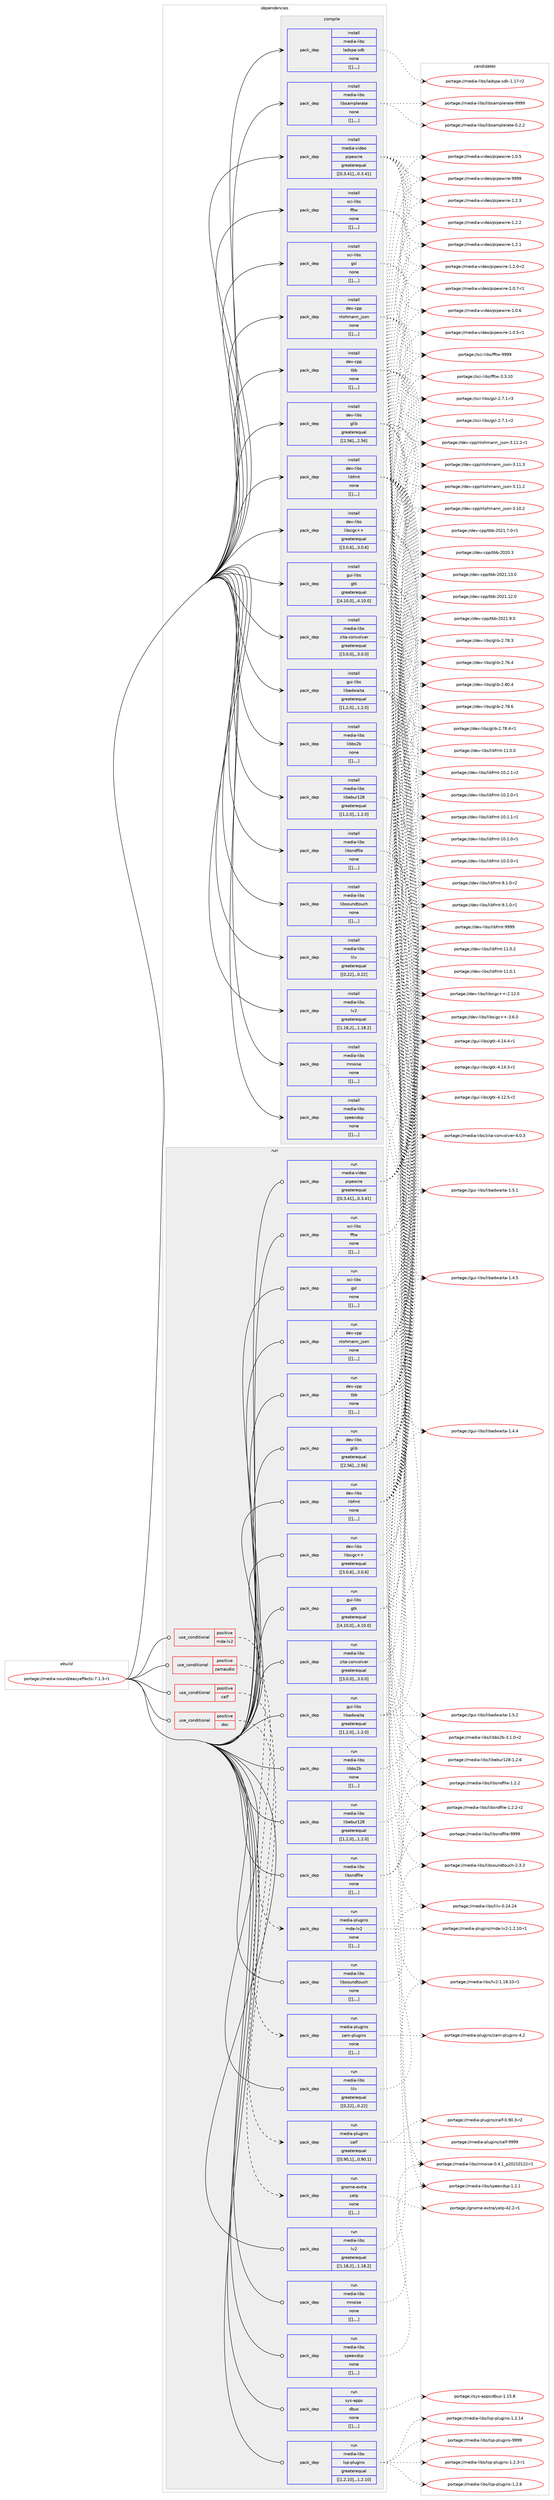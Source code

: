 digraph prolog {

# *************
# Graph options
# *************

newrank=true;
concentrate=true;
compound=true;
graph [rankdir=LR,fontname=Helvetica,fontsize=10,ranksep=1.5];#, ranksep=2.5, nodesep=0.2];
edge  [arrowhead=vee];
node  [fontname=Helvetica,fontsize=10];

# **********
# The ebuild
# **********

subgraph cluster_leftcol {
color=gray;
label=<<i>ebuild</i>>;
id [label="portage://media-sound/easyeffects-7.1.3-r1", color=red, width=4, href="../media-sound/easyeffects-7.1.3-r1.svg"];
}

# ****************
# The dependencies
# ****************

subgraph cluster_midcol {
color=gray;
label=<<i>dependencies</i>>;
subgraph cluster_compile {
fillcolor="#eeeeee";
style=filled;
label=<<i>compile</i>>;
subgraph pack245052 {
dependency331149 [label=<<TABLE BORDER="0" CELLBORDER="1" CELLSPACING="0" CELLPADDING="4" WIDTH="220"><TR><TD ROWSPAN="6" CELLPADDING="30">pack_dep</TD></TR><TR><TD WIDTH="110">install</TD></TR><TR><TD>dev-cpp</TD></TR><TR><TD>nlohmann_json</TD></TR><TR><TD>none</TD></TR><TR><TD>[[],,,,]</TD></TR></TABLE>>, shape=none, color=blue];
}
id:e -> dependency331149:w [weight=20,style="solid",arrowhead="vee"];
subgraph pack245053 {
dependency331150 [label=<<TABLE BORDER="0" CELLBORDER="1" CELLSPACING="0" CELLPADDING="4" WIDTH="220"><TR><TD ROWSPAN="6" CELLPADDING="30">pack_dep</TD></TR><TR><TD WIDTH="110">install</TD></TR><TR><TD>dev-cpp</TD></TR><TR><TD>tbb</TD></TR><TR><TD>none</TD></TR><TR><TD>[[],,,,]</TD></TR></TABLE>>, shape=none, color=blue];
}
id:e -> dependency331150:w [weight=20,style="solid",arrowhead="vee"];
subgraph pack245054 {
dependency331151 [label=<<TABLE BORDER="0" CELLBORDER="1" CELLSPACING="0" CELLPADDING="4" WIDTH="220"><TR><TD ROWSPAN="6" CELLPADDING="30">pack_dep</TD></TR><TR><TD WIDTH="110">install</TD></TR><TR><TD>dev-libs</TD></TR><TR><TD>glib</TD></TR><TR><TD>greaterequal</TD></TR><TR><TD>[[2,56],,,2.56]</TD></TR></TABLE>>, shape=none, color=blue];
}
id:e -> dependency331151:w [weight=20,style="solid",arrowhead="vee"];
subgraph pack245055 {
dependency331152 [label=<<TABLE BORDER="0" CELLBORDER="1" CELLSPACING="0" CELLPADDING="4" WIDTH="220"><TR><TD ROWSPAN="6" CELLPADDING="30">pack_dep</TD></TR><TR><TD WIDTH="110">install</TD></TR><TR><TD>dev-libs</TD></TR><TR><TD>libfmt</TD></TR><TR><TD>none</TD></TR><TR><TD>[[],,,,]</TD></TR></TABLE>>, shape=none, color=blue];
}
id:e -> dependency331152:w [weight=20,style="solid",arrowhead="vee"];
subgraph pack245056 {
dependency331153 [label=<<TABLE BORDER="0" CELLBORDER="1" CELLSPACING="0" CELLPADDING="4" WIDTH="220"><TR><TD ROWSPAN="6" CELLPADDING="30">pack_dep</TD></TR><TR><TD WIDTH="110">install</TD></TR><TR><TD>dev-libs</TD></TR><TR><TD>libsigc++</TD></TR><TR><TD>greaterequal</TD></TR><TR><TD>[[3,0,6],,,3.0.6]</TD></TR></TABLE>>, shape=none, color=blue];
}
id:e -> dependency331153:w [weight=20,style="solid",arrowhead="vee"];
subgraph pack245057 {
dependency331154 [label=<<TABLE BORDER="0" CELLBORDER="1" CELLSPACING="0" CELLPADDING="4" WIDTH="220"><TR><TD ROWSPAN="6" CELLPADDING="30">pack_dep</TD></TR><TR><TD WIDTH="110">install</TD></TR><TR><TD>gui-libs</TD></TR><TR><TD>gtk</TD></TR><TR><TD>greaterequal</TD></TR><TR><TD>[[4,10,0],,,4.10.0]</TD></TR></TABLE>>, shape=none, color=blue];
}
id:e -> dependency331154:w [weight=20,style="solid",arrowhead="vee"];
subgraph pack245058 {
dependency331155 [label=<<TABLE BORDER="0" CELLBORDER="1" CELLSPACING="0" CELLPADDING="4" WIDTH="220"><TR><TD ROWSPAN="6" CELLPADDING="30">pack_dep</TD></TR><TR><TD WIDTH="110">install</TD></TR><TR><TD>gui-libs</TD></TR><TR><TD>libadwaita</TD></TR><TR><TD>greaterequal</TD></TR><TR><TD>[[1,2,0],,,1.2.0]</TD></TR></TABLE>>, shape=none, color=blue];
}
id:e -> dependency331155:w [weight=20,style="solid",arrowhead="vee"];
subgraph pack245059 {
dependency331156 [label=<<TABLE BORDER="0" CELLBORDER="1" CELLSPACING="0" CELLPADDING="4" WIDTH="220"><TR><TD ROWSPAN="6" CELLPADDING="30">pack_dep</TD></TR><TR><TD WIDTH="110">install</TD></TR><TR><TD>media-libs</TD></TR><TR><TD>ladspa-sdk</TD></TR><TR><TD>none</TD></TR><TR><TD>[[],,,,]</TD></TR></TABLE>>, shape=none, color=blue];
}
id:e -> dependency331156:w [weight=20,style="solid",arrowhead="vee"];
subgraph pack245060 {
dependency331157 [label=<<TABLE BORDER="0" CELLBORDER="1" CELLSPACING="0" CELLPADDING="4" WIDTH="220"><TR><TD ROWSPAN="6" CELLPADDING="30">pack_dep</TD></TR><TR><TD WIDTH="110">install</TD></TR><TR><TD>media-libs</TD></TR><TR><TD>libbs2b</TD></TR><TR><TD>none</TD></TR><TR><TD>[[],,,,]</TD></TR></TABLE>>, shape=none, color=blue];
}
id:e -> dependency331157:w [weight=20,style="solid",arrowhead="vee"];
subgraph pack245061 {
dependency331158 [label=<<TABLE BORDER="0" CELLBORDER="1" CELLSPACING="0" CELLPADDING="4" WIDTH="220"><TR><TD ROWSPAN="6" CELLPADDING="30">pack_dep</TD></TR><TR><TD WIDTH="110">install</TD></TR><TR><TD>media-libs</TD></TR><TR><TD>libebur128</TD></TR><TR><TD>greaterequal</TD></TR><TR><TD>[[1,2,0],,,1.2.0]</TD></TR></TABLE>>, shape=none, color=blue];
}
id:e -> dependency331158:w [weight=20,style="solid",arrowhead="vee"];
subgraph pack245062 {
dependency331159 [label=<<TABLE BORDER="0" CELLBORDER="1" CELLSPACING="0" CELLPADDING="4" WIDTH="220"><TR><TD ROWSPAN="6" CELLPADDING="30">pack_dep</TD></TR><TR><TD WIDTH="110">install</TD></TR><TR><TD>media-libs</TD></TR><TR><TD>libsamplerate</TD></TR><TR><TD>none</TD></TR><TR><TD>[[],,,,]</TD></TR></TABLE>>, shape=none, color=blue];
}
id:e -> dependency331159:w [weight=20,style="solid",arrowhead="vee"];
subgraph pack245063 {
dependency331160 [label=<<TABLE BORDER="0" CELLBORDER="1" CELLSPACING="0" CELLPADDING="4" WIDTH="220"><TR><TD ROWSPAN="6" CELLPADDING="30">pack_dep</TD></TR><TR><TD WIDTH="110">install</TD></TR><TR><TD>media-libs</TD></TR><TR><TD>libsndfile</TD></TR><TR><TD>none</TD></TR><TR><TD>[[],,,,]</TD></TR></TABLE>>, shape=none, color=blue];
}
id:e -> dependency331160:w [weight=20,style="solid",arrowhead="vee"];
subgraph pack245064 {
dependency331161 [label=<<TABLE BORDER="0" CELLBORDER="1" CELLSPACING="0" CELLPADDING="4" WIDTH="220"><TR><TD ROWSPAN="6" CELLPADDING="30">pack_dep</TD></TR><TR><TD WIDTH="110">install</TD></TR><TR><TD>media-libs</TD></TR><TR><TD>libsoundtouch</TD></TR><TR><TD>none</TD></TR><TR><TD>[[],,,,]</TD></TR></TABLE>>, shape=none, color=blue];
}
id:e -> dependency331161:w [weight=20,style="solid",arrowhead="vee"];
subgraph pack245065 {
dependency331162 [label=<<TABLE BORDER="0" CELLBORDER="1" CELLSPACING="0" CELLPADDING="4" WIDTH="220"><TR><TD ROWSPAN="6" CELLPADDING="30">pack_dep</TD></TR><TR><TD WIDTH="110">install</TD></TR><TR><TD>media-libs</TD></TR><TR><TD>lilv</TD></TR><TR><TD>greaterequal</TD></TR><TR><TD>[[0,22],,,0.22]</TD></TR></TABLE>>, shape=none, color=blue];
}
id:e -> dependency331162:w [weight=20,style="solid",arrowhead="vee"];
subgraph pack245066 {
dependency331163 [label=<<TABLE BORDER="0" CELLBORDER="1" CELLSPACING="0" CELLPADDING="4" WIDTH="220"><TR><TD ROWSPAN="6" CELLPADDING="30">pack_dep</TD></TR><TR><TD WIDTH="110">install</TD></TR><TR><TD>media-libs</TD></TR><TR><TD>lv2</TD></TR><TR><TD>greaterequal</TD></TR><TR><TD>[[1,18,2],,,1.18.2]</TD></TR></TABLE>>, shape=none, color=blue];
}
id:e -> dependency331163:w [weight=20,style="solid",arrowhead="vee"];
subgraph pack245067 {
dependency331164 [label=<<TABLE BORDER="0" CELLBORDER="1" CELLSPACING="0" CELLPADDING="4" WIDTH="220"><TR><TD ROWSPAN="6" CELLPADDING="30">pack_dep</TD></TR><TR><TD WIDTH="110">install</TD></TR><TR><TD>media-libs</TD></TR><TR><TD>rnnoise</TD></TR><TR><TD>none</TD></TR><TR><TD>[[],,,,]</TD></TR></TABLE>>, shape=none, color=blue];
}
id:e -> dependency331164:w [weight=20,style="solid",arrowhead="vee"];
subgraph pack245068 {
dependency331165 [label=<<TABLE BORDER="0" CELLBORDER="1" CELLSPACING="0" CELLPADDING="4" WIDTH="220"><TR><TD ROWSPAN="6" CELLPADDING="30">pack_dep</TD></TR><TR><TD WIDTH="110">install</TD></TR><TR><TD>media-libs</TD></TR><TR><TD>speexdsp</TD></TR><TR><TD>none</TD></TR><TR><TD>[[],,,,]</TD></TR></TABLE>>, shape=none, color=blue];
}
id:e -> dependency331165:w [weight=20,style="solid",arrowhead="vee"];
subgraph pack245069 {
dependency331166 [label=<<TABLE BORDER="0" CELLBORDER="1" CELLSPACING="0" CELLPADDING="4" WIDTH="220"><TR><TD ROWSPAN="6" CELLPADDING="30">pack_dep</TD></TR><TR><TD WIDTH="110">install</TD></TR><TR><TD>media-libs</TD></TR><TR><TD>zita-convolver</TD></TR><TR><TD>greaterequal</TD></TR><TR><TD>[[3,0,0],,,3.0.0]</TD></TR></TABLE>>, shape=none, color=blue];
}
id:e -> dependency331166:w [weight=20,style="solid",arrowhead="vee"];
subgraph pack245070 {
dependency331167 [label=<<TABLE BORDER="0" CELLBORDER="1" CELLSPACING="0" CELLPADDING="4" WIDTH="220"><TR><TD ROWSPAN="6" CELLPADDING="30">pack_dep</TD></TR><TR><TD WIDTH="110">install</TD></TR><TR><TD>media-video</TD></TR><TR><TD>pipewire</TD></TR><TR><TD>greaterequal</TD></TR><TR><TD>[[0,3,41],,,0.3.41]</TD></TR></TABLE>>, shape=none, color=blue];
}
id:e -> dependency331167:w [weight=20,style="solid",arrowhead="vee"];
subgraph pack245071 {
dependency331168 [label=<<TABLE BORDER="0" CELLBORDER="1" CELLSPACING="0" CELLPADDING="4" WIDTH="220"><TR><TD ROWSPAN="6" CELLPADDING="30">pack_dep</TD></TR><TR><TD WIDTH="110">install</TD></TR><TR><TD>sci-libs</TD></TR><TR><TD>fftw</TD></TR><TR><TD>none</TD></TR><TR><TD>[[],,,,]</TD></TR></TABLE>>, shape=none, color=blue];
}
id:e -> dependency331168:w [weight=20,style="solid",arrowhead="vee"];
subgraph pack245072 {
dependency331169 [label=<<TABLE BORDER="0" CELLBORDER="1" CELLSPACING="0" CELLPADDING="4" WIDTH="220"><TR><TD ROWSPAN="6" CELLPADDING="30">pack_dep</TD></TR><TR><TD WIDTH="110">install</TD></TR><TR><TD>sci-libs</TD></TR><TR><TD>gsl</TD></TR><TR><TD>none</TD></TR><TR><TD>[[],,,,]</TD></TR></TABLE>>, shape=none, color=blue];
}
id:e -> dependency331169:w [weight=20,style="solid",arrowhead="vee"];
}
subgraph cluster_compileandrun {
fillcolor="#eeeeee";
style=filled;
label=<<i>compile and run</i>>;
}
subgraph cluster_run {
fillcolor="#eeeeee";
style=filled;
label=<<i>run</i>>;
subgraph cond83492 {
dependency331170 [label=<<TABLE BORDER="0" CELLBORDER="1" CELLSPACING="0" CELLPADDING="4"><TR><TD ROWSPAN="3" CELLPADDING="10">use_conditional</TD></TR><TR><TD>positive</TD></TR><TR><TD>calf</TD></TR></TABLE>>, shape=none, color=red];
subgraph pack245073 {
dependency331171 [label=<<TABLE BORDER="0" CELLBORDER="1" CELLSPACING="0" CELLPADDING="4" WIDTH="220"><TR><TD ROWSPAN="6" CELLPADDING="30">pack_dep</TD></TR><TR><TD WIDTH="110">run</TD></TR><TR><TD>media-plugins</TD></TR><TR><TD>calf</TD></TR><TR><TD>greaterequal</TD></TR><TR><TD>[[0,90,1],,,0.90.1]</TD></TR></TABLE>>, shape=none, color=blue];
}
dependency331170:e -> dependency331171:w [weight=20,style="dashed",arrowhead="vee"];
}
id:e -> dependency331170:w [weight=20,style="solid",arrowhead="odot"];
subgraph cond83493 {
dependency331172 [label=<<TABLE BORDER="0" CELLBORDER="1" CELLSPACING="0" CELLPADDING="4"><TR><TD ROWSPAN="3" CELLPADDING="10">use_conditional</TD></TR><TR><TD>positive</TD></TR><TR><TD>doc</TD></TR></TABLE>>, shape=none, color=red];
subgraph pack245074 {
dependency331173 [label=<<TABLE BORDER="0" CELLBORDER="1" CELLSPACING="0" CELLPADDING="4" WIDTH="220"><TR><TD ROWSPAN="6" CELLPADDING="30">pack_dep</TD></TR><TR><TD WIDTH="110">run</TD></TR><TR><TD>gnome-extra</TD></TR><TR><TD>yelp</TD></TR><TR><TD>none</TD></TR><TR><TD>[[],,,,]</TD></TR></TABLE>>, shape=none, color=blue];
}
dependency331172:e -> dependency331173:w [weight=20,style="dashed",arrowhead="vee"];
}
id:e -> dependency331172:w [weight=20,style="solid",arrowhead="odot"];
subgraph cond83494 {
dependency331174 [label=<<TABLE BORDER="0" CELLBORDER="1" CELLSPACING="0" CELLPADDING="4"><TR><TD ROWSPAN="3" CELLPADDING="10">use_conditional</TD></TR><TR><TD>positive</TD></TR><TR><TD>mda-lv2</TD></TR></TABLE>>, shape=none, color=red];
subgraph pack245075 {
dependency331175 [label=<<TABLE BORDER="0" CELLBORDER="1" CELLSPACING="0" CELLPADDING="4" WIDTH="220"><TR><TD ROWSPAN="6" CELLPADDING="30">pack_dep</TD></TR><TR><TD WIDTH="110">run</TD></TR><TR><TD>media-plugins</TD></TR><TR><TD>mda-lv2</TD></TR><TR><TD>none</TD></TR><TR><TD>[[],,,,]</TD></TR></TABLE>>, shape=none, color=blue];
}
dependency331174:e -> dependency331175:w [weight=20,style="dashed",arrowhead="vee"];
}
id:e -> dependency331174:w [weight=20,style="solid",arrowhead="odot"];
subgraph cond83495 {
dependency331176 [label=<<TABLE BORDER="0" CELLBORDER="1" CELLSPACING="0" CELLPADDING="4"><TR><TD ROWSPAN="3" CELLPADDING="10">use_conditional</TD></TR><TR><TD>positive</TD></TR><TR><TD>zamaudio</TD></TR></TABLE>>, shape=none, color=red];
subgraph pack245076 {
dependency331177 [label=<<TABLE BORDER="0" CELLBORDER="1" CELLSPACING="0" CELLPADDING="4" WIDTH="220"><TR><TD ROWSPAN="6" CELLPADDING="30">pack_dep</TD></TR><TR><TD WIDTH="110">run</TD></TR><TR><TD>media-plugins</TD></TR><TR><TD>zam-plugins</TD></TR><TR><TD>none</TD></TR><TR><TD>[[],,,,]</TD></TR></TABLE>>, shape=none, color=blue];
}
dependency331176:e -> dependency331177:w [weight=20,style="dashed",arrowhead="vee"];
}
id:e -> dependency331176:w [weight=20,style="solid",arrowhead="odot"];
subgraph pack245077 {
dependency331178 [label=<<TABLE BORDER="0" CELLBORDER="1" CELLSPACING="0" CELLPADDING="4" WIDTH="220"><TR><TD ROWSPAN="6" CELLPADDING="30">pack_dep</TD></TR><TR><TD WIDTH="110">run</TD></TR><TR><TD>dev-cpp</TD></TR><TR><TD>nlohmann_json</TD></TR><TR><TD>none</TD></TR><TR><TD>[[],,,,]</TD></TR></TABLE>>, shape=none, color=blue];
}
id:e -> dependency331178:w [weight=20,style="solid",arrowhead="odot"];
subgraph pack245078 {
dependency331179 [label=<<TABLE BORDER="0" CELLBORDER="1" CELLSPACING="0" CELLPADDING="4" WIDTH="220"><TR><TD ROWSPAN="6" CELLPADDING="30">pack_dep</TD></TR><TR><TD WIDTH="110">run</TD></TR><TR><TD>dev-cpp</TD></TR><TR><TD>tbb</TD></TR><TR><TD>none</TD></TR><TR><TD>[[],,,,]</TD></TR></TABLE>>, shape=none, color=blue];
}
id:e -> dependency331179:w [weight=20,style="solid",arrowhead="odot"];
subgraph pack245079 {
dependency331180 [label=<<TABLE BORDER="0" CELLBORDER="1" CELLSPACING="0" CELLPADDING="4" WIDTH="220"><TR><TD ROWSPAN="6" CELLPADDING="30">pack_dep</TD></TR><TR><TD WIDTH="110">run</TD></TR><TR><TD>dev-libs</TD></TR><TR><TD>glib</TD></TR><TR><TD>greaterequal</TD></TR><TR><TD>[[2,56],,,2.56]</TD></TR></TABLE>>, shape=none, color=blue];
}
id:e -> dependency331180:w [weight=20,style="solid",arrowhead="odot"];
subgraph pack245080 {
dependency331181 [label=<<TABLE BORDER="0" CELLBORDER="1" CELLSPACING="0" CELLPADDING="4" WIDTH="220"><TR><TD ROWSPAN="6" CELLPADDING="30">pack_dep</TD></TR><TR><TD WIDTH="110">run</TD></TR><TR><TD>dev-libs</TD></TR><TR><TD>libfmt</TD></TR><TR><TD>none</TD></TR><TR><TD>[[],,,,]</TD></TR></TABLE>>, shape=none, color=blue];
}
id:e -> dependency331181:w [weight=20,style="solid",arrowhead="odot"];
subgraph pack245081 {
dependency331182 [label=<<TABLE BORDER="0" CELLBORDER="1" CELLSPACING="0" CELLPADDING="4" WIDTH="220"><TR><TD ROWSPAN="6" CELLPADDING="30">pack_dep</TD></TR><TR><TD WIDTH="110">run</TD></TR><TR><TD>dev-libs</TD></TR><TR><TD>libsigc++</TD></TR><TR><TD>greaterequal</TD></TR><TR><TD>[[3,0,6],,,3.0.6]</TD></TR></TABLE>>, shape=none, color=blue];
}
id:e -> dependency331182:w [weight=20,style="solid",arrowhead="odot"];
subgraph pack245082 {
dependency331183 [label=<<TABLE BORDER="0" CELLBORDER="1" CELLSPACING="0" CELLPADDING="4" WIDTH="220"><TR><TD ROWSPAN="6" CELLPADDING="30">pack_dep</TD></TR><TR><TD WIDTH="110">run</TD></TR><TR><TD>gui-libs</TD></TR><TR><TD>gtk</TD></TR><TR><TD>greaterequal</TD></TR><TR><TD>[[4,10,0],,,4.10.0]</TD></TR></TABLE>>, shape=none, color=blue];
}
id:e -> dependency331183:w [weight=20,style="solid",arrowhead="odot"];
subgraph pack245083 {
dependency331184 [label=<<TABLE BORDER="0" CELLBORDER="1" CELLSPACING="0" CELLPADDING="4" WIDTH="220"><TR><TD ROWSPAN="6" CELLPADDING="30">pack_dep</TD></TR><TR><TD WIDTH="110">run</TD></TR><TR><TD>gui-libs</TD></TR><TR><TD>libadwaita</TD></TR><TR><TD>greaterequal</TD></TR><TR><TD>[[1,2,0],,,1.2.0]</TD></TR></TABLE>>, shape=none, color=blue];
}
id:e -> dependency331184:w [weight=20,style="solid",arrowhead="odot"];
subgraph pack245084 {
dependency331185 [label=<<TABLE BORDER="0" CELLBORDER="1" CELLSPACING="0" CELLPADDING="4" WIDTH="220"><TR><TD ROWSPAN="6" CELLPADDING="30">pack_dep</TD></TR><TR><TD WIDTH="110">run</TD></TR><TR><TD>media-libs</TD></TR><TR><TD>libbs2b</TD></TR><TR><TD>none</TD></TR><TR><TD>[[],,,,]</TD></TR></TABLE>>, shape=none, color=blue];
}
id:e -> dependency331185:w [weight=20,style="solid",arrowhead="odot"];
subgraph pack245085 {
dependency331186 [label=<<TABLE BORDER="0" CELLBORDER="1" CELLSPACING="0" CELLPADDING="4" WIDTH="220"><TR><TD ROWSPAN="6" CELLPADDING="30">pack_dep</TD></TR><TR><TD WIDTH="110">run</TD></TR><TR><TD>media-libs</TD></TR><TR><TD>libebur128</TD></TR><TR><TD>greaterequal</TD></TR><TR><TD>[[1,2,0],,,1.2.0]</TD></TR></TABLE>>, shape=none, color=blue];
}
id:e -> dependency331186:w [weight=20,style="solid",arrowhead="odot"];
subgraph pack245086 {
dependency331187 [label=<<TABLE BORDER="0" CELLBORDER="1" CELLSPACING="0" CELLPADDING="4" WIDTH="220"><TR><TD ROWSPAN="6" CELLPADDING="30">pack_dep</TD></TR><TR><TD WIDTH="110">run</TD></TR><TR><TD>media-libs</TD></TR><TR><TD>libsndfile</TD></TR><TR><TD>none</TD></TR><TR><TD>[[],,,,]</TD></TR></TABLE>>, shape=none, color=blue];
}
id:e -> dependency331187:w [weight=20,style="solid",arrowhead="odot"];
subgraph pack245087 {
dependency331188 [label=<<TABLE BORDER="0" CELLBORDER="1" CELLSPACING="0" CELLPADDING="4" WIDTH="220"><TR><TD ROWSPAN="6" CELLPADDING="30">pack_dep</TD></TR><TR><TD WIDTH="110">run</TD></TR><TR><TD>media-libs</TD></TR><TR><TD>libsoundtouch</TD></TR><TR><TD>none</TD></TR><TR><TD>[[],,,,]</TD></TR></TABLE>>, shape=none, color=blue];
}
id:e -> dependency331188:w [weight=20,style="solid",arrowhead="odot"];
subgraph pack245088 {
dependency331189 [label=<<TABLE BORDER="0" CELLBORDER="1" CELLSPACING="0" CELLPADDING="4" WIDTH="220"><TR><TD ROWSPAN="6" CELLPADDING="30">pack_dep</TD></TR><TR><TD WIDTH="110">run</TD></TR><TR><TD>media-libs</TD></TR><TR><TD>lilv</TD></TR><TR><TD>greaterequal</TD></TR><TR><TD>[[0,22],,,0.22]</TD></TR></TABLE>>, shape=none, color=blue];
}
id:e -> dependency331189:w [weight=20,style="solid",arrowhead="odot"];
subgraph pack245089 {
dependency331190 [label=<<TABLE BORDER="0" CELLBORDER="1" CELLSPACING="0" CELLPADDING="4" WIDTH="220"><TR><TD ROWSPAN="6" CELLPADDING="30">pack_dep</TD></TR><TR><TD WIDTH="110">run</TD></TR><TR><TD>media-libs</TD></TR><TR><TD>lsp-plugins</TD></TR><TR><TD>greaterequal</TD></TR><TR><TD>[[1,2,10],,,1.2.10]</TD></TR></TABLE>>, shape=none, color=blue];
}
id:e -> dependency331190:w [weight=20,style="solid",arrowhead="odot"];
subgraph pack245090 {
dependency331191 [label=<<TABLE BORDER="0" CELLBORDER="1" CELLSPACING="0" CELLPADDING="4" WIDTH="220"><TR><TD ROWSPAN="6" CELLPADDING="30">pack_dep</TD></TR><TR><TD WIDTH="110">run</TD></TR><TR><TD>media-libs</TD></TR><TR><TD>lv2</TD></TR><TR><TD>greaterequal</TD></TR><TR><TD>[[1,18,2],,,1.18.2]</TD></TR></TABLE>>, shape=none, color=blue];
}
id:e -> dependency331191:w [weight=20,style="solid",arrowhead="odot"];
subgraph pack245091 {
dependency331192 [label=<<TABLE BORDER="0" CELLBORDER="1" CELLSPACING="0" CELLPADDING="4" WIDTH="220"><TR><TD ROWSPAN="6" CELLPADDING="30">pack_dep</TD></TR><TR><TD WIDTH="110">run</TD></TR><TR><TD>media-libs</TD></TR><TR><TD>rnnoise</TD></TR><TR><TD>none</TD></TR><TR><TD>[[],,,,]</TD></TR></TABLE>>, shape=none, color=blue];
}
id:e -> dependency331192:w [weight=20,style="solid",arrowhead="odot"];
subgraph pack245092 {
dependency331193 [label=<<TABLE BORDER="0" CELLBORDER="1" CELLSPACING="0" CELLPADDING="4" WIDTH="220"><TR><TD ROWSPAN="6" CELLPADDING="30">pack_dep</TD></TR><TR><TD WIDTH="110">run</TD></TR><TR><TD>media-libs</TD></TR><TR><TD>speexdsp</TD></TR><TR><TD>none</TD></TR><TR><TD>[[],,,,]</TD></TR></TABLE>>, shape=none, color=blue];
}
id:e -> dependency331193:w [weight=20,style="solid",arrowhead="odot"];
subgraph pack245093 {
dependency331194 [label=<<TABLE BORDER="0" CELLBORDER="1" CELLSPACING="0" CELLPADDING="4" WIDTH="220"><TR><TD ROWSPAN="6" CELLPADDING="30">pack_dep</TD></TR><TR><TD WIDTH="110">run</TD></TR><TR><TD>media-libs</TD></TR><TR><TD>zita-convolver</TD></TR><TR><TD>greaterequal</TD></TR><TR><TD>[[3,0,0],,,3.0.0]</TD></TR></TABLE>>, shape=none, color=blue];
}
id:e -> dependency331194:w [weight=20,style="solid",arrowhead="odot"];
subgraph pack245094 {
dependency331195 [label=<<TABLE BORDER="0" CELLBORDER="1" CELLSPACING="0" CELLPADDING="4" WIDTH="220"><TR><TD ROWSPAN="6" CELLPADDING="30">pack_dep</TD></TR><TR><TD WIDTH="110">run</TD></TR><TR><TD>media-video</TD></TR><TR><TD>pipewire</TD></TR><TR><TD>greaterequal</TD></TR><TR><TD>[[0,3,41],,,0.3.41]</TD></TR></TABLE>>, shape=none, color=blue];
}
id:e -> dependency331195:w [weight=20,style="solid",arrowhead="odot"];
subgraph pack245095 {
dependency331196 [label=<<TABLE BORDER="0" CELLBORDER="1" CELLSPACING="0" CELLPADDING="4" WIDTH="220"><TR><TD ROWSPAN="6" CELLPADDING="30">pack_dep</TD></TR><TR><TD WIDTH="110">run</TD></TR><TR><TD>sci-libs</TD></TR><TR><TD>fftw</TD></TR><TR><TD>none</TD></TR><TR><TD>[[],,,,]</TD></TR></TABLE>>, shape=none, color=blue];
}
id:e -> dependency331196:w [weight=20,style="solid",arrowhead="odot"];
subgraph pack245096 {
dependency331197 [label=<<TABLE BORDER="0" CELLBORDER="1" CELLSPACING="0" CELLPADDING="4" WIDTH="220"><TR><TD ROWSPAN="6" CELLPADDING="30">pack_dep</TD></TR><TR><TD WIDTH="110">run</TD></TR><TR><TD>sci-libs</TD></TR><TR><TD>gsl</TD></TR><TR><TD>none</TD></TR><TR><TD>[[],,,,]</TD></TR></TABLE>>, shape=none, color=blue];
}
id:e -> dependency331197:w [weight=20,style="solid",arrowhead="odot"];
subgraph pack245097 {
dependency331198 [label=<<TABLE BORDER="0" CELLBORDER="1" CELLSPACING="0" CELLPADDING="4" WIDTH="220"><TR><TD ROWSPAN="6" CELLPADDING="30">pack_dep</TD></TR><TR><TD WIDTH="110">run</TD></TR><TR><TD>sys-apps</TD></TR><TR><TD>dbus</TD></TR><TR><TD>none</TD></TR><TR><TD>[[],,,,]</TD></TR></TABLE>>, shape=none, color=blue];
}
id:e -> dependency331198:w [weight=20,style="solid",arrowhead="odot"];
}
}

# **************
# The candidates
# **************

subgraph cluster_choices {
rank=same;
color=gray;
label=<<i>candidates</i>>;

subgraph choice245052 {
color=black;
nodesep=1;
choice100101118459911211247110108111104109971101109510611511111045514649494651 [label="portage://dev-cpp/nlohmann_json-3.11.3", color=red, width=4,href="../dev-cpp/nlohmann_json-3.11.3.svg"];
choice1001011184599112112471101081111041099711011095106115111110455146494946504511449 [label="portage://dev-cpp/nlohmann_json-3.11.2-r1", color=red, width=4,href="../dev-cpp/nlohmann_json-3.11.2-r1.svg"];
choice100101118459911211247110108111104109971101109510611511111045514649494650 [label="portage://dev-cpp/nlohmann_json-3.11.2", color=red, width=4,href="../dev-cpp/nlohmann_json-3.11.2.svg"];
choice100101118459911211247110108111104109971101109510611511111045514649484650 [label="portage://dev-cpp/nlohmann_json-3.10.2", color=red, width=4,href="../dev-cpp/nlohmann_json-3.10.2.svg"];
dependency331149:e -> choice100101118459911211247110108111104109971101109510611511111045514649494651:w [style=dotted,weight="100"];
dependency331149:e -> choice1001011184599112112471101081111041099711011095106115111110455146494946504511449:w [style=dotted,weight="100"];
dependency331149:e -> choice100101118459911211247110108111104109971101109510611511111045514649494650:w [style=dotted,weight="100"];
dependency331149:e -> choice100101118459911211247110108111104109971101109510611511111045514649484650:w [style=dotted,weight="100"];
}
subgraph choice245053 {
color=black;
nodesep=1;
choice100101118459911211247116989845504850494649514648 [label="portage://dev-cpp/tbb-2021.13.0", color=red, width=4,href="../dev-cpp/tbb-2021.13.0.svg"];
choice100101118459911211247116989845504850494649504648 [label="portage://dev-cpp/tbb-2021.12.0", color=red, width=4,href="../dev-cpp/tbb-2021.12.0.svg"];
choice1001011184599112112471169898455048504946574648 [label="portage://dev-cpp/tbb-2021.9.0", color=red, width=4,href="../dev-cpp/tbb-2021.9.0.svg"];
choice10010111845991121124711698984550485049465546484511449 [label="portage://dev-cpp/tbb-2021.7.0-r1", color=red, width=4,href="../dev-cpp/tbb-2021.7.0-r1.svg"];
choice100101118459911211247116989845504850484651 [label="portage://dev-cpp/tbb-2020.3", color=red, width=4,href="../dev-cpp/tbb-2020.3.svg"];
dependency331150:e -> choice100101118459911211247116989845504850494649514648:w [style=dotted,weight="100"];
dependency331150:e -> choice100101118459911211247116989845504850494649504648:w [style=dotted,weight="100"];
dependency331150:e -> choice1001011184599112112471169898455048504946574648:w [style=dotted,weight="100"];
dependency331150:e -> choice10010111845991121124711698984550485049465546484511449:w [style=dotted,weight="100"];
dependency331150:e -> choice100101118459911211247116989845504850484651:w [style=dotted,weight="100"];
}
subgraph choice245054 {
color=black;
nodesep=1;
choice1001011184510810598115471031081059845504656484652 [label="portage://dev-libs/glib-2.80.4", color=red, width=4,href="../dev-libs/glib-2.80.4.svg"];
choice1001011184510810598115471031081059845504655564654 [label="portage://dev-libs/glib-2.78.6", color=red, width=4,href="../dev-libs/glib-2.78.6.svg"];
choice10010111845108105981154710310810598455046555646524511449 [label="portage://dev-libs/glib-2.78.4-r1", color=red, width=4,href="../dev-libs/glib-2.78.4-r1.svg"];
choice1001011184510810598115471031081059845504655564651 [label="portage://dev-libs/glib-2.78.3", color=red, width=4,href="../dev-libs/glib-2.78.3.svg"];
choice1001011184510810598115471031081059845504655544652 [label="portage://dev-libs/glib-2.76.4", color=red, width=4,href="../dev-libs/glib-2.76.4.svg"];
dependency331151:e -> choice1001011184510810598115471031081059845504656484652:w [style=dotted,weight="100"];
dependency331151:e -> choice1001011184510810598115471031081059845504655564654:w [style=dotted,weight="100"];
dependency331151:e -> choice10010111845108105981154710310810598455046555646524511449:w [style=dotted,weight="100"];
dependency331151:e -> choice1001011184510810598115471031081059845504655564651:w [style=dotted,weight="100"];
dependency331151:e -> choice1001011184510810598115471031081059845504655544652:w [style=dotted,weight="100"];
}
subgraph choice245055 {
color=black;
nodesep=1;
choice100101118451081059811547108105981021091164557575757 [label="portage://dev-libs/libfmt-9999", color=red, width=4,href="../dev-libs/libfmt-9999.svg"];
choice1001011184510810598115471081059810210911645494946484650 [label="portage://dev-libs/libfmt-11.0.2", color=red, width=4,href="../dev-libs/libfmt-11.0.2.svg"];
choice1001011184510810598115471081059810210911645494946484649 [label="portage://dev-libs/libfmt-11.0.1", color=red, width=4,href="../dev-libs/libfmt-11.0.1.svg"];
choice1001011184510810598115471081059810210911645494946484648 [label="portage://dev-libs/libfmt-11.0.0", color=red, width=4,href="../dev-libs/libfmt-11.0.0.svg"];
choice10010111845108105981154710810598102109116454948465046494511450 [label="portage://dev-libs/libfmt-10.2.1-r2", color=red, width=4,href="../dev-libs/libfmt-10.2.1-r2.svg"];
choice10010111845108105981154710810598102109116454948465046484511449 [label="portage://dev-libs/libfmt-10.2.0-r1", color=red, width=4,href="../dev-libs/libfmt-10.2.0-r1.svg"];
choice10010111845108105981154710810598102109116454948464946494511449 [label="portage://dev-libs/libfmt-10.1.1-r1", color=red, width=4,href="../dev-libs/libfmt-10.1.1-r1.svg"];
choice10010111845108105981154710810598102109116454948464946484511449 [label="portage://dev-libs/libfmt-10.1.0-r1", color=red, width=4,href="../dev-libs/libfmt-10.1.0-r1.svg"];
choice10010111845108105981154710810598102109116454948464846484511449 [label="portage://dev-libs/libfmt-10.0.0-r1", color=red, width=4,href="../dev-libs/libfmt-10.0.0-r1.svg"];
choice100101118451081059811547108105981021091164557464946484511450 [label="portage://dev-libs/libfmt-9.1.0-r2", color=red, width=4,href="../dev-libs/libfmt-9.1.0-r2.svg"];
choice100101118451081059811547108105981021091164557464946484511449 [label="portage://dev-libs/libfmt-9.1.0-r1", color=red, width=4,href="../dev-libs/libfmt-9.1.0-r1.svg"];
dependency331152:e -> choice100101118451081059811547108105981021091164557575757:w [style=dotted,weight="100"];
dependency331152:e -> choice1001011184510810598115471081059810210911645494946484650:w [style=dotted,weight="100"];
dependency331152:e -> choice1001011184510810598115471081059810210911645494946484649:w [style=dotted,weight="100"];
dependency331152:e -> choice1001011184510810598115471081059810210911645494946484648:w [style=dotted,weight="100"];
dependency331152:e -> choice10010111845108105981154710810598102109116454948465046494511450:w [style=dotted,weight="100"];
dependency331152:e -> choice10010111845108105981154710810598102109116454948465046484511449:w [style=dotted,weight="100"];
dependency331152:e -> choice10010111845108105981154710810598102109116454948464946494511449:w [style=dotted,weight="100"];
dependency331152:e -> choice10010111845108105981154710810598102109116454948464946484511449:w [style=dotted,weight="100"];
dependency331152:e -> choice10010111845108105981154710810598102109116454948464846484511449:w [style=dotted,weight="100"];
dependency331152:e -> choice100101118451081059811547108105981021091164557464946484511450:w [style=dotted,weight="100"];
dependency331152:e -> choice100101118451081059811547108105981021091164557464946484511449:w [style=dotted,weight="100"];
}
subgraph choice245056 {
color=black;
nodesep=1;
choice10010111845108105981154710810598115105103994343455146544648 [label="portage://dev-libs/libsigc++-3.6.0", color=red, width=4,href="../dev-libs/libsigc++-3.6.0.svg"];
choice1001011184510810598115471081059811510510399434345504649504648 [label="portage://dev-libs/libsigc++-2.12.0", color=red, width=4,href="../dev-libs/libsigc++-2.12.0.svg"];
dependency331153:e -> choice10010111845108105981154710810598115105103994343455146544648:w [style=dotted,weight="100"];
dependency331153:e -> choice1001011184510810598115471081059811510510399434345504649504648:w [style=dotted,weight="100"];
}
subgraph choice245057 {
color=black;
nodesep=1;
choice103117105451081059811547103116107455246495246524511449 [label="portage://gui-libs/gtk-4.14.4-r1", color=red, width=4,href="../gui-libs/gtk-4.14.4-r1.svg"];
choice103117105451081059811547103116107455246495246514511449 [label="portage://gui-libs/gtk-4.14.3-r1", color=red, width=4,href="../gui-libs/gtk-4.14.3-r1.svg"];
choice103117105451081059811547103116107455246495046534511450 [label="portage://gui-libs/gtk-4.12.5-r2", color=red, width=4,href="../gui-libs/gtk-4.12.5-r2.svg"];
dependency331154:e -> choice103117105451081059811547103116107455246495246524511449:w [style=dotted,weight="100"];
dependency331154:e -> choice103117105451081059811547103116107455246495246514511449:w [style=dotted,weight="100"];
dependency331154:e -> choice103117105451081059811547103116107455246495046534511450:w [style=dotted,weight="100"];
}
subgraph choice245058 {
color=black;
nodesep=1;
choice10311710545108105981154710810598971001199710511697454946534650 [label="portage://gui-libs/libadwaita-1.5.2", color=red, width=4,href="../gui-libs/libadwaita-1.5.2.svg"];
choice10311710545108105981154710810598971001199710511697454946534649 [label="portage://gui-libs/libadwaita-1.5.1", color=red, width=4,href="../gui-libs/libadwaita-1.5.1.svg"];
choice10311710545108105981154710810598971001199710511697454946524653 [label="portage://gui-libs/libadwaita-1.4.5", color=red, width=4,href="../gui-libs/libadwaita-1.4.5.svg"];
choice10311710545108105981154710810598971001199710511697454946524652 [label="portage://gui-libs/libadwaita-1.4.4", color=red, width=4,href="../gui-libs/libadwaita-1.4.4.svg"];
dependency331155:e -> choice10311710545108105981154710810598971001199710511697454946534650:w [style=dotted,weight="100"];
dependency331155:e -> choice10311710545108105981154710810598971001199710511697454946534649:w [style=dotted,weight="100"];
dependency331155:e -> choice10311710545108105981154710810598971001199710511697454946524653:w [style=dotted,weight="100"];
dependency331155:e -> choice10311710545108105981154710810598971001199710511697454946524652:w [style=dotted,weight="100"];
}
subgraph choice245059 {
color=black;
nodesep=1;
choice1091011001059745108105981154710897100115112974511510010745494649554511450 [label="portage://media-libs/ladspa-sdk-1.17-r2", color=red, width=4,href="../media-libs/ladspa-sdk-1.17-r2.svg"];
dependency331156:e -> choice1091011001059745108105981154710897100115112974511510010745494649554511450:w [style=dotted,weight="100"];
}
subgraph choice245060 {
color=black;
nodesep=1;
choice10910110010597451081059811547108105989811550984551464946484511450 [label="portage://media-libs/libbs2b-3.1.0-r2", color=red, width=4,href="../media-libs/libbs2b-3.1.0-r2.svg"];
dependency331157:e -> choice10910110010597451081059811547108105989811550984551464946484511450:w [style=dotted,weight="100"];
}
subgraph choice245061 {
color=black;
nodesep=1;
choice109101100105974510810598115471081059810198117114495056454946504654 [label="portage://media-libs/libebur128-1.2.6", color=red, width=4,href="../media-libs/libebur128-1.2.6.svg"];
dependency331158:e -> choice109101100105974510810598115471081059810198117114495056454946504654:w [style=dotted,weight="100"];
}
subgraph choice245062 {
color=black;
nodesep=1;
choice109101100105974510810598115471081059811597109112108101114971161014557575757 [label="portage://media-libs/libsamplerate-9999", color=red, width=4,href="../media-libs/libsamplerate-9999.svg"];
choice10910110010597451081059811547108105981159710911210810111497116101454846504650 [label="portage://media-libs/libsamplerate-0.2.2", color=red, width=4,href="../media-libs/libsamplerate-0.2.2.svg"];
dependency331159:e -> choice109101100105974510810598115471081059811597109112108101114971161014557575757:w [style=dotted,weight="100"];
dependency331159:e -> choice10910110010597451081059811547108105981159710911210810111497116101454846504650:w [style=dotted,weight="100"];
}
subgraph choice245063 {
color=black;
nodesep=1;
choice10910110010597451081059811547108105981151101001021051081014557575757 [label="portage://media-libs/libsndfile-9999", color=red, width=4,href="../media-libs/libsndfile-9999.svg"];
choice10910110010597451081059811547108105981151101001021051081014549465046504511450 [label="portage://media-libs/libsndfile-1.2.2-r2", color=red, width=4,href="../media-libs/libsndfile-1.2.2-r2.svg"];
choice1091011001059745108105981154710810598115110100102105108101454946504650 [label="portage://media-libs/libsndfile-1.2.2", color=red, width=4,href="../media-libs/libsndfile-1.2.2.svg"];
dependency331160:e -> choice10910110010597451081059811547108105981151101001021051081014557575757:w [style=dotted,weight="100"];
dependency331160:e -> choice10910110010597451081059811547108105981151101001021051081014549465046504511450:w [style=dotted,weight="100"];
dependency331160:e -> choice1091011001059745108105981154710810598115110100102105108101454946504650:w [style=dotted,weight="100"];
}
subgraph choice245064 {
color=black;
nodesep=1;
choice109101100105974510810598115471081059811511111711010011611111799104455046514651 [label="portage://media-libs/libsoundtouch-2.3.3", color=red, width=4,href="../media-libs/libsoundtouch-2.3.3.svg"];
dependency331161:e -> choice109101100105974510810598115471081059811511111711010011611111799104455046514651:w [style=dotted,weight="100"];
}
subgraph choice245065 {
color=black;
nodesep=1;
choice109101100105974510810598115471081051081184548465052465052 [label="portage://media-libs/lilv-0.24.24", color=red, width=4,href="../media-libs/lilv-0.24.24.svg"];
dependency331162:e -> choice109101100105974510810598115471081051081184548465052465052:w [style=dotted,weight="100"];
}
subgraph choice245066 {
color=black;
nodesep=1;
choice109101100105974510810598115471081185045494649564649484511449 [label="portage://media-libs/lv2-1.18.10-r1", color=red, width=4,href="../media-libs/lv2-1.18.10-r1.svg"];
dependency331163:e -> choice109101100105974510810598115471081185045494649564649484511449:w [style=dotted,weight="100"];
}
subgraph choice245067 {
color=black;
nodesep=1;
choice109101100105974510810598115471141101101111051151014548465246499511250485049484950504511449 [label="portage://media-libs/rnnoise-0.4.1_p20210122-r1", color=red, width=4,href="../media-libs/rnnoise-0.4.1_p20210122-r1.svg"];
dependency331164:e -> choice109101100105974510810598115471141101101111051151014548465246499511250485049484950504511449:w [style=dotted,weight="100"];
}
subgraph choice245068 {
color=black;
nodesep=1;
choice10910110010597451081059811547115112101101120100115112454946504649 [label="portage://media-libs/speexdsp-1.2.1", color=red, width=4,href="../media-libs/speexdsp-1.2.1.svg"];
dependency331165:e -> choice10910110010597451081059811547115112101101120100115112454946504649:w [style=dotted,weight="100"];
}
subgraph choice245069 {
color=black;
nodesep=1;
choice10910110010597451081059811547122105116974599111110118111108118101114455246484651 [label="portage://media-libs/zita-convolver-4.0.3", color=red, width=4,href="../media-libs/zita-convolver-4.0.3.svg"];
dependency331166:e -> choice10910110010597451081059811547122105116974599111110118111108118101114455246484651:w [style=dotted,weight="100"];
}
subgraph choice245070 {
color=black;
nodesep=1;
choice1091011001059745118105100101111471121051121011191051141014557575757 [label="portage://media-video/pipewire-9999", color=red, width=4,href="../media-video/pipewire-9999.svg"];
choice109101100105974511810510010111147112105112101119105114101454946504651 [label="portage://media-video/pipewire-1.2.3", color=red, width=4,href="../media-video/pipewire-1.2.3.svg"];
choice109101100105974511810510010111147112105112101119105114101454946504650 [label="portage://media-video/pipewire-1.2.2", color=red, width=4,href="../media-video/pipewire-1.2.2.svg"];
choice109101100105974511810510010111147112105112101119105114101454946504649 [label="portage://media-video/pipewire-1.2.1", color=red, width=4,href="../media-video/pipewire-1.2.1.svg"];
choice1091011001059745118105100101111471121051121011191051141014549465046484511450 [label="portage://media-video/pipewire-1.2.0-r2", color=red, width=4,href="../media-video/pipewire-1.2.0-r2.svg"];
choice1091011001059745118105100101111471121051121011191051141014549464846554511449 [label="portage://media-video/pipewire-1.0.7-r1", color=red, width=4,href="../media-video/pipewire-1.0.7-r1.svg"];
choice109101100105974511810510010111147112105112101119105114101454946484654 [label="portage://media-video/pipewire-1.0.6", color=red, width=4,href="../media-video/pipewire-1.0.6.svg"];
choice1091011001059745118105100101111471121051121011191051141014549464846534511449 [label="portage://media-video/pipewire-1.0.5-r1", color=red, width=4,href="../media-video/pipewire-1.0.5-r1.svg"];
choice109101100105974511810510010111147112105112101119105114101454946484653 [label="portage://media-video/pipewire-1.0.5", color=red, width=4,href="../media-video/pipewire-1.0.5.svg"];
dependency331167:e -> choice1091011001059745118105100101111471121051121011191051141014557575757:w [style=dotted,weight="100"];
dependency331167:e -> choice109101100105974511810510010111147112105112101119105114101454946504651:w [style=dotted,weight="100"];
dependency331167:e -> choice109101100105974511810510010111147112105112101119105114101454946504650:w [style=dotted,weight="100"];
dependency331167:e -> choice109101100105974511810510010111147112105112101119105114101454946504649:w [style=dotted,weight="100"];
dependency331167:e -> choice1091011001059745118105100101111471121051121011191051141014549465046484511450:w [style=dotted,weight="100"];
dependency331167:e -> choice1091011001059745118105100101111471121051121011191051141014549464846554511449:w [style=dotted,weight="100"];
dependency331167:e -> choice109101100105974511810510010111147112105112101119105114101454946484654:w [style=dotted,weight="100"];
dependency331167:e -> choice1091011001059745118105100101111471121051121011191051141014549464846534511449:w [style=dotted,weight="100"];
dependency331167:e -> choice109101100105974511810510010111147112105112101119105114101454946484653:w [style=dotted,weight="100"];
}
subgraph choice245071 {
color=black;
nodesep=1;
choice115991054510810598115471021021161194557575757 [label="portage://sci-libs/fftw-9999", color=red, width=4,href="../sci-libs/fftw-9999.svg"];
choice1159910545108105981154710210211611945514651464948 [label="portage://sci-libs/fftw-3.3.10", color=red, width=4,href="../sci-libs/fftw-3.3.10.svg"];
dependency331168:e -> choice115991054510810598115471021021161194557575757:w [style=dotted,weight="100"];
dependency331168:e -> choice1159910545108105981154710210211611945514651464948:w [style=dotted,weight="100"];
}
subgraph choice245072 {
color=black;
nodesep=1;
choice115991054510810598115471031151084550465546494511451 [label="portage://sci-libs/gsl-2.7.1-r3", color=red, width=4,href="../sci-libs/gsl-2.7.1-r3.svg"];
choice115991054510810598115471031151084550465546494511450 [label="portage://sci-libs/gsl-2.7.1-r2", color=red, width=4,href="../sci-libs/gsl-2.7.1-r2.svg"];
dependency331169:e -> choice115991054510810598115471031151084550465546494511451:w [style=dotted,weight="100"];
dependency331169:e -> choice115991054510810598115471031151084550465546494511450:w [style=dotted,weight="100"];
}
subgraph choice245073 {
color=black;
nodesep=1;
choice10910110010597451121081171031051101154799971081024557575757 [label="portage://media-plugins/calf-9999", color=red, width=4,href="../media-plugins/calf-9999.svg"];
choice1091011001059745112108117103105110115479997108102454846574846514511450 [label="portage://media-plugins/calf-0.90.3-r2", color=red, width=4,href="../media-plugins/calf-0.90.3-r2.svg"];
dependency331171:e -> choice10910110010597451121081171031051101154799971081024557575757:w [style=dotted,weight="100"];
dependency331171:e -> choice1091011001059745112108117103105110115479997108102454846574846514511450:w [style=dotted,weight="100"];
}
subgraph choice245074 {
color=black;
nodesep=1;
choice10311011110910145101120116114974712110110811245525046504511449 [label="portage://gnome-extra/yelp-42.2-r1", color=red, width=4,href="../gnome-extra/yelp-42.2-r1.svg"];
dependency331173:e -> choice10311011110910145101120116114974712110110811245525046504511449:w [style=dotted,weight="100"];
}
subgraph choice245075 {
color=black;
nodesep=1;
choice109101100105974511210811710310511011547109100974510811850454946504649484511449 [label="portage://media-plugins/mda-lv2-1.2.10-r1", color=red, width=4,href="../media-plugins/mda-lv2-1.2.10-r1.svg"];
dependency331175:e -> choice109101100105974511210811710310511011547109100974510811850454946504649484511449:w [style=dotted,weight="100"];
}
subgraph choice245076 {
color=black;
nodesep=1;
choice109101100105974511210811710310511011547122971094511210811710310511011545524650 [label="portage://media-plugins/zam-plugins-4.2", color=red, width=4,href="../media-plugins/zam-plugins-4.2.svg"];
dependency331177:e -> choice109101100105974511210811710310511011547122971094511210811710310511011545524650:w [style=dotted,weight="100"];
}
subgraph choice245077 {
color=black;
nodesep=1;
choice100101118459911211247110108111104109971101109510611511111045514649494651 [label="portage://dev-cpp/nlohmann_json-3.11.3", color=red, width=4,href="../dev-cpp/nlohmann_json-3.11.3.svg"];
choice1001011184599112112471101081111041099711011095106115111110455146494946504511449 [label="portage://dev-cpp/nlohmann_json-3.11.2-r1", color=red, width=4,href="../dev-cpp/nlohmann_json-3.11.2-r1.svg"];
choice100101118459911211247110108111104109971101109510611511111045514649494650 [label="portage://dev-cpp/nlohmann_json-3.11.2", color=red, width=4,href="../dev-cpp/nlohmann_json-3.11.2.svg"];
choice100101118459911211247110108111104109971101109510611511111045514649484650 [label="portage://dev-cpp/nlohmann_json-3.10.2", color=red, width=4,href="../dev-cpp/nlohmann_json-3.10.2.svg"];
dependency331178:e -> choice100101118459911211247110108111104109971101109510611511111045514649494651:w [style=dotted,weight="100"];
dependency331178:e -> choice1001011184599112112471101081111041099711011095106115111110455146494946504511449:w [style=dotted,weight="100"];
dependency331178:e -> choice100101118459911211247110108111104109971101109510611511111045514649494650:w [style=dotted,weight="100"];
dependency331178:e -> choice100101118459911211247110108111104109971101109510611511111045514649484650:w [style=dotted,weight="100"];
}
subgraph choice245078 {
color=black;
nodesep=1;
choice100101118459911211247116989845504850494649514648 [label="portage://dev-cpp/tbb-2021.13.0", color=red, width=4,href="../dev-cpp/tbb-2021.13.0.svg"];
choice100101118459911211247116989845504850494649504648 [label="portage://dev-cpp/tbb-2021.12.0", color=red, width=4,href="../dev-cpp/tbb-2021.12.0.svg"];
choice1001011184599112112471169898455048504946574648 [label="portage://dev-cpp/tbb-2021.9.0", color=red, width=4,href="../dev-cpp/tbb-2021.9.0.svg"];
choice10010111845991121124711698984550485049465546484511449 [label="portage://dev-cpp/tbb-2021.7.0-r1", color=red, width=4,href="../dev-cpp/tbb-2021.7.0-r1.svg"];
choice100101118459911211247116989845504850484651 [label="portage://dev-cpp/tbb-2020.3", color=red, width=4,href="../dev-cpp/tbb-2020.3.svg"];
dependency331179:e -> choice100101118459911211247116989845504850494649514648:w [style=dotted,weight="100"];
dependency331179:e -> choice100101118459911211247116989845504850494649504648:w [style=dotted,weight="100"];
dependency331179:e -> choice1001011184599112112471169898455048504946574648:w [style=dotted,weight="100"];
dependency331179:e -> choice10010111845991121124711698984550485049465546484511449:w [style=dotted,weight="100"];
dependency331179:e -> choice100101118459911211247116989845504850484651:w [style=dotted,weight="100"];
}
subgraph choice245079 {
color=black;
nodesep=1;
choice1001011184510810598115471031081059845504656484652 [label="portage://dev-libs/glib-2.80.4", color=red, width=4,href="../dev-libs/glib-2.80.4.svg"];
choice1001011184510810598115471031081059845504655564654 [label="portage://dev-libs/glib-2.78.6", color=red, width=4,href="../dev-libs/glib-2.78.6.svg"];
choice10010111845108105981154710310810598455046555646524511449 [label="portage://dev-libs/glib-2.78.4-r1", color=red, width=4,href="../dev-libs/glib-2.78.4-r1.svg"];
choice1001011184510810598115471031081059845504655564651 [label="portage://dev-libs/glib-2.78.3", color=red, width=4,href="../dev-libs/glib-2.78.3.svg"];
choice1001011184510810598115471031081059845504655544652 [label="portage://dev-libs/glib-2.76.4", color=red, width=4,href="../dev-libs/glib-2.76.4.svg"];
dependency331180:e -> choice1001011184510810598115471031081059845504656484652:w [style=dotted,weight="100"];
dependency331180:e -> choice1001011184510810598115471031081059845504655564654:w [style=dotted,weight="100"];
dependency331180:e -> choice10010111845108105981154710310810598455046555646524511449:w [style=dotted,weight="100"];
dependency331180:e -> choice1001011184510810598115471031081059845504655564651:w [style=dotted,weight="100"];
dependency331180:e -> choice1001011184510810598115471031081059845504655544652:w [style=dotted,weight="100"];
}
subgraph choice245080 {
color=black;
nodesep=1;
choice100101118451081059811547108105981021091164557575757 [label="portage://dev-libs/libfmt-9999", color=red, width=4,href="../dev-libs/libfmt-9999.svg"];
choice1001011184510810598115471081059810210911645494946484650 [label="portage://dev-libs/libfmt-11.0.2", color=red, width=4,href="../dev-libs/libfmt-11.0.2.svg"];
choice1001011184510810598115471081059810210911645494946484649 [label="portage://dev-libs/libfmt-11.0.1", color=red, width=4,href="../dev-libs/libfmt-11.0.1.svg"];
choice1001011184510810598115471081059810210911645494946484648 [label="portage://dev-libs/libfmt-11.0.0", color=red, width=4,href="../dev-libs/libfmt-11.0.0.svg"];
choice10010111845108105981154710810598102109116454948465046494511450 [label="portage://dev-libs/libfmt-10.2.1-r2", color=red, width=4,href="../dev-libs/libfmt-10.2.1-r2.svg"];
choice10010111845108105981154710810598102109116454948465046484511449 [label="portage://dev-libs/libfmt-10.2.0-r1", color=red, width=4,href="../dev-libs/libfmt-10.2.0-r1.svg"];
choice10010111845108105981154710810598102109116454948464946494511449 [label="portage://dev-libs/libfmt-10.1.1-r1", color=red, width=4,href="../dev-libs/libfmt-10.1.1-r1.svg"];
choice10010111845108105981154710810598102109116454948464946484511449 [label="portage://dev-libs/libfmt-10.1.0-r1", color=red, width=4,href="../dev-libs/libfmt-10.1.0-r1.svg"];
choice10010111845108105981154710810598102109116454948464846484511449 [label="portage://dev-libs/libfmt-10.0.0-r1", color=red, width=4,href="../dev-libs/libfmt-10.0.0-r1.svg"];
choice100101118451081059811547108105981021091164557464946484511450 [label="portage://dev-libs/libfmt-9.1.0-r2", color=red, width=4,href="../dev-libs/libfmt-9.1.0-r2.svg"];
choice100101118451081059811547108105981021091164557464946484511449 [label="portage://dev-libs/libfmt-9.1.0-r1", color=red, width=4,href="../dev-libs/libfmt-9.1.0-r1.svg"];
dependency331181:e -> choice100101118451081059811547108105981021091164557575757:w [style=dotted,weight="100"];
dependency331181:e -> choice1001011184510810598115471081059810210911645494946484650:w [style=dotted,weight="100"];
dependency331181:e -> choice1001011184510810598115471081059810210911645494946484649:w [style=dotted,weight="100"];
dependency331181:e -> choice1001011184510810598115471081059810210911645494946484648:w [style=dotted,weight="100"];
dependency331181:e -> choice10010111845108105981154710810598102109116454948465046494511450:w [style=dotted,weight="100"];
dependency331181:e -> choice10010111845108105981154710810598102109116454948465046484511449:w [style=dotted,weight="100"];
dependency331181:e -> choice10010111845108105981154710810598102109116454948464946494511449:w [style=dotted,weight="100"];
dependency331181:e -> choice10010111845108105981154710810598102109116454948464946484511449:w [style=dotted,weight="100"];
dependency331181:e -> choice10010111845108105981154710810598102109116454948464846484511449:w [style=dotted,weight="100"];
dependency331181:e -> choice100101118451081059811547108105981021091164557464946484511450:w [style=dotted,weight="100"];
dependency331181:e -> choice100101118451081059811547108105981021091164557464946484511449:w [style=dotted,weight="100"];
}
subgraph choice245081 {
color=black;
nodesep=1;
choice10010111845108105981154710810598115105103994343455146544648 [label="portage://dev-libs/libsigc++-3.6.0", color=red, width=4,href="../dev-libs/libsigc++-3.6.0.svg"];
choice1001011184510810598115471081059811510510399434345504649504648 [label="portage://dev-libs/libsigc++-2.12.0", color=red, width=4,href="../dev-libs/libsigc++-2.12.0.svg"];
dependency331182:e -> choice10010111845108105981154710810598115105103994343455146544648:w [style=dotted,weight="100"];
dependency331182:e -> choice1001011184510810598115471081059811510510399434345504649504648:w [style=dotted,weight="100"];
}
subgraph choice245082 {
color=black;
nodesep=1;
choice103117105451081059811547103116107455246495246524511449 [label="portage://gui-libs/gtk-4.14.4-r1", color=red, width=4,href="../gui-libs/gtk-4.14.4-r1.svg"];
choice103117105451081059811547103116107455246495246514511449 [label="portage://gui-libs/gtk-4.14.3-r1", color=red, width=4,href="../gui-libs/gtk-4.14.3-r1.svg"];
choice103117105451081059811547103116107455246495046534511450 [label="portage://gui-libs/gtk-4.12.5-r2", color=red, width=4,href="../gui-libs/gtk-4.12.5-r2.svg"];
dependency331183:e -> choice103117105451081059811547103116107455246495246524511449:w [style=dotted,weight="100"];
dependency331183:e -> choice103117105451081059811547103116107455246495246514511449:w [style=dotted,weight="100"];
dependency331183:e -> choice103117105451081059811547103116107455246495046534511450:w [style=dotted,weight="100"];
}
subgraph choice245083 {
color=black;
nodesep=1;
choice10311710545108105981154710810598971001199710511697454946534650 [label="portage://gui-libs/libadwaita-1.5.2", color=red, width=4,href="../gui-libs/libadwaita-1.5.2.svg"];
choice10311710545108105981154710810598971001199710511697454946534649 [label="portage://gui-libs/libadwaita-1.5.1", color=red, width=4,href="../gui-libs/libadwaita-1.5.1.svg"];
choice10311710545108105981154710810598971001199710511697454946524653 [label="portage://gui-libs/libadwaita-1.4.5", color=red, width=4,href="../gui-libs/libadwaita-1.4.5.svg"];
choice10311710545108105981154710810598971001199710511697454946524652 [label="portage://gui-libs/libadwaita-1.4.4", color=red, width=4,href="../gui-libs/libadwaita-1.4.4.svg"];
dependency331184:e -> choice10311710545108105981154710810598971001199710511697454946534650:w [style=dotted,weight="100"];
dependency331184:e -> choice10311710545108105981154710810598971001199710511697454946534649:w [style=dotted,weight="100"];
dependency331184:e -> choice10311710545108105981154710810598971001199710511697454946524653:w [style=dotted,weight="100"];
dependency331184:e -> choice10311710545108105981154710810598971001199710511697454946524652:w [style=dotted,weight="100"];
}
subgraph choice245084 {
color=black;
nodesep=1;
choice10910110010597451081059811547108105989811550984551464946484511450 [label="portage://media-libs/libbs2b-3.1.0-r2", color=red, width=4,href="../media-libs/libbs2b-3.1.0-r2.svg"];
dependency331185:e -> choice10910110010597451081059811547108105989811550984551464946484511450:w [style=dotted,weight="100"];
}
subgraph choice245085 {
color=black;
nodesep=1;
choice109101100105974510810598115471081059810198117114495056454946504654 [label="portage://media-libs/libebur128-1.2.6", color=red, width=4,href="../media-libs/libebur128-1.2.6.svg"];
dependency331186:e -> choice109101100105974510810598115471081059810198117114495056454946504654:w [style=dotted,weight="100"];
}
subgraph choice245086 {
color=black;
nodesep=1;
choice10910110010597451081059811547108105981151101001021051081014557575757 [label="portage://media-libs/libsndfile-9999", color=red, width=4,href="../media-libs/libsndfile-9999.svg"];
choice10910110010597451081059811547108105981151101001021051081014549465046504511450 [label="portage://media-libs/libsndfile-1.2.2-r2", color=red, width=4,href="../media-libs/libsndfile-1.2.2-r2.svg"];
choice1091011001059745108105981154710810598115110100102105108101454946504650 [label="portage://media-libs/libsndfile-1.2.2", color=red, width=4,href="../media-libs/libsndfile-1.2.2.svg"];
dependency331187:e -> choice10910110010597451081059811547108105981151101001021051081014557575757:w [style=dotted,weight="100"];
dependency331187:e -> choice10910110010597451081059811547108105981151101001021051081014549465046504511450:w [style=dotted,weight="100"];
dependency331187:e -> choice1091011001059745108105981154710810598115110100102105108101454946504650:w [style=dotted,weight="100"];
}
subgraph choice245087 {
color=black;
nodesep=1;
choice109101100105974510810598115471081059811511111711010011611111799104455046514651 [label="portage://media-libs/libsoundtouch-2.3.3", color=red, width=4,href="../media-libs/libsoundtouch-2.3.3.svg"];
dependency331188:e -> choice109101100105974510810598115471081059811511111711010011611111799104455046514651:w [style=dotted,weight="100"];
}
subgraph choice245088 {
color=black;
nodesep=1;
choice109101100105974510810598115471081051081184548465052465052 [label="portage://media-libs/lilv-0.24.24", color=red, width=4,href="../media-libs/lilv-0.24.24.svg"];
dependency331189:e -> choice109101100105974510810598115471081051081184548465052465052:w [style=dotted,weight="100"];
}
subgraph choice245089 {
color=black;
nodesep=1;
choice10910110010597451081059811547108115112451121081171031051101154557575757 [label="portage://media-libs/lsp-plugins-9999", color=red, width=4,href="../media-libs/lsp-plugins-9999.svg"];
choice109101100105974510810598115471081151124511210811710310511011545494650464952 [label="portage://media-libs/lsp-plugins-1.2.14", color=red, width=4,href="../media-libs/lsp-plugins-1.2.14.svg"];
choice1091011001059745108105981154710811511245112108117103105110115454946504654 [label="portage://media-libs/lsp-plugins-1.2.6", color=red, width=4,href="../media-libs/lsp-plugins-1.2.6.svg"];
choice10910110010597451081059811547108115112451121081171031051101154549465046514511449 [label="portage://media-libs/lsp-plugins-1.2.3-r1", color=red, width=4,href="../media-libs/lsp-plugins-1.2.3-r1.svg"];
dependency331190:e -> choice10910110010597451081059811547108115112451121081171031051101154557575757:w [style=dotted,weight="100"];
dependency331190:e -> choice109101100105974510810598115471081151124511210811710310511011545494650464952:w [style=dotted,weight="100"];
dependency331190:e -> choice1091011001059745108105981154710811511245112108117103105110115454946504654:w [style=dotted,weight="100"];
dependency331190:e -> choice10910110010597451081059811547108115112451121081171031051101154549465046514511449:w [style=dotted,weight="100"];
}
subgraph choice245090 {
color=black;
nodesep=1;
choice109101100105974510810598115471081185045494649564649484511449 [label="portage://media-libs/lv2-1.18.10-r1", color=red, width=4,href="../media-libs/lv2-1.18.10-r1.svg"];
dependency331191:e -> choice109101100105974510810598115471081185045494649564649484511449:w [style=dotted,weight="100"];
}
subgraph choice245091 {
color=black;
nodesep=1;
choice109101100105974510810598115471141101101111051151014548465246499511250485049484950504511449 [label="portage://media-libs/rnnoise-0.4.1_p20210122-r1", color=red, width=4,href="../media-libs/rnnoise-0.4.1_p20210122-r1.svg"];
dependency331192:e -> choice109101100105974510810598115471141101101111051151014548465246499511250485049484950504511449:w [style=dotted,weight="100"];
}
subgraph choice245092 {
color=black;
nodesep=1;
choice10910110010597451081059811547115112101101120100115112454946504649 [label="portage://media-libs/speexdsp-1.2.1", color=red, width=4,href="../media-libs/speexdsp-1.2.1.svg"];
dependency331193:e -> choice10910110010597451081059811547115112101101120100115112454946504649:w [style=dotted,weight="100"];
}
subgraph choice245093 {
color=black;
nodesep=1;
choice10910110010597451081059811547122105116974599111110118111108118101114455246484651 [label="portage://media-libs/zita-convolver-4.0.3", color=red, width=4,href="../media-libs/zita-convolver-4.0.3.svg"];
dependency331194:e -> choice10910110010597451081059811547122105116974599111110118111108118101114455246484651:w [style=dotted,weight="100"];
}
subgraph choice245094 {
color=black;
nodesep=1;
choice1091011001059745118105100101111471121051121011191051141014557575757 [label="portage://media-video/pipewire-9999", color=red, width=4,href="../media-video/pipewire-9999.svg"];
choice109101100105974511810510010111147112105112101119105114101454946504651 [label="portage://media-video/pipewire-1.2.3", color=red, width=4,href="../media-video/pipewire-1.2.3.svg"];
choice109101100105974511810510010111147112105112101119105114101454946504650 [label="portage://media-video/pipewire-1.2.2", color=red, width=4,href="../media-video/pipewire-1.2.2.svg"];
choice109101100105974511810510010111147112105112101119105114101454946504649 [label="portage://media-video/pipewire-1.2.1", color=red, width=4,href="../media-video/pipewire-1.2.1.svg"];
choice1091011001059745118105100101111471121051121011191051141014549465046484511450 [label="portage://media-video/pipewire-1.2.0-r2", color=red, width=4,href="../media-video/pipewire-1.2.0-r2.svg"];
choice1091011001059745118105100101111471121051121011191051141014549464846554511449 [label="portage://media-video/pipewire-1.0.7-r1", color=red, width=4,href="../media-video/pipewire-1.0.7-r1.svg"];
choice109101100105974511810510010111147112105112101119105114101454946484654 [label="portage://media-video/pipewire-1.0.6", color=red, width=4,href="../media-video/pipewire-1.0.6.svg"];
choice1091011001059745118105100101111471121051121011191051141014549464846534511449 [label="portage://media-video/pipewire-1.0.5-r1", color=red, width=4,href="../media-video/pipewire-1.0.5-r1.svg"];
choice109101100105974511810510010111147112105112101119105114101454946484653 [label="portage://media-video/pipewire-1.0.5", color=red, width=4,href="../media-video/pipewire-1.0.5.svg"];
dependency331195:e -> choice1091011001059745118105100101111471121051121011191051141014557575757:w [style=dotted,weight="100"];
dependency331195:e -> choice109101100105974511810510010111147112105112101119105114101454946504651:w [style=dotted,weight="100"];
dependency331195:e -> choice109101100105974511810510010111147112105112101119105114101454946504650:w [style=dotted,weight="100"];
dependency331195:e -> choice109101100105974511810510010111147112105112101119105114101454946504649:w [style=dotted,weight="100"];
dependency331195:e -> choice1091011001059745118105100101111471121051121011191051141014549465046484511450:w [style=dotted,weight="100"];
dependency331195:e -> choice1091011001059745118105100101111471121051121011191051141014549464846554511449:w [style=dotted,weight="100"];
dependency331195:e -> choice109101100105974511810510010111147112105112101119105114101454946484654:w [style=dotted,weight="100"];
dependency331195:e -> choice1091011001059745118105100101111471121051121011191051141014549464846534511449:w [style=dotted,weight="100"];
dependency331195:e -> choice109101100105974511810510010111147112105112101119105114101454946484653:w [style=dotted,weight="100"];
}
subgraph choice245095 {
color=black;
nodesep=1;
choice115991054510810598115471021021161194557575757 [label="portage://sci-libs/fftw-9999", color=red, width=4,href="../sci-libs/fftw-9999.svg"];
choice1159910545108105981154710210211611945514651464948 [label="portage://sci-libs/fftw-3.3.10", color=red, width=4,href="../sci-libs/fftw-3.3.10.svg"];
dependency331196:e -> choice115991054510810598115471021021161194557575757:w [style=dotted,weight="100"];
dependency331196:e -> choice1159910545108105981154710210211611945514651464948:w [style=dotted,weight="100"];
}
subgraph choice245096 {
color=black;
nodesep=1;
choice115991054510810598115471031151084550465546494511451 [label="portage://sci-libs/gsl-2.7.1-r3", color=red, width=4,href="../sci-libs/gsl-2.7.1-r3.svg"];
choice115991054510810598115471031151084550465546494511450 [label="portage://sci-libs/gsl-2.7.1-r2", color=red, width=4,href="../sci-libs/gsl-2.7.1-r2.svg"];
dependency331197:e -> choice115991054510810598115471031151084550465546494511451:w [style=dotted,weight="100"];
dependency331197:e -> choice115991054510810598115471031151084550465546494511450:w [style=dotted,weight="100"];
}
subgraph choice245097 {
color=black;
nodesep=1;
choice1151211154597112112115471009811711545494649534656 [label="portage://sys-apps/dbus-1.15.8", color=red, width=4,href="../sys-apps/dbus-1.15.8.svg"];
dependency331198:e -> choice1151211154597112112115471009811711545494649534656:w [style=dotted,weight="100"];
}
}

}
